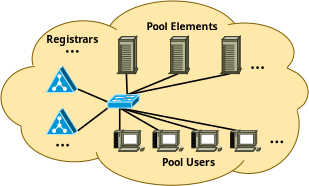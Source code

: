 <?xml version="1.0" encoding="UTF-8"?>
<dia:diagram xmlns:dia="http://www.lysator.liu.se/~alla/dia/">
  <dia:layer name="Hintergrund" visible="true">
    <dia:object type="Cisco - Cloud Gold" version="0" id="O0">
      <dia:attribute name="obj_pos">
        <dia:point val="-1.6,-0.2"/>
      </dia:attribute>
      <dia:attribute name="obj_bb">
        <dia:rectangle val="-1.601,-0.201;7.901,5.5"/>
      </dia:attribute>
      <dia:attribute name="elem_corner">
        <dia:point val="-1.6,-0.2"/>
      </dia:attribute>
      <dia:attribute name="elem_width">
        <dia:real val="9.5"/>
      </dia:attribute>
      <dia:attribute name="elem_height">
        <dia:real val="5.7"/>
      </dia:attribute>
      <dia:attribute name="line_width">
        <dia:real val="0.1"/>
      </dia:attribute>
      <dia:attribute name="line_colour">
        <dia:color val="#000000"/>
      </dia:attribute>
      <dia:attribute name="fill_colour">
        <dia:color val="#ffffff"/>
      </dia:attribute>
      <dia:attribute name="show_background">
        <dia:boolean val="true"/>
      </dia:attribute>
      <dia:attribute name="line_style">
        <dia:enum val="0"/>
        <dia:real val="1"/>
      </dia:attribute>
      <dia:attribute name="flip_horizontal">
        <dia:boolean val="false"/>
      </dia:attribute>
      <dia:attribute name="flip_vertical">
        <dia:boolean val="false"/>
      </dia:attribute>
    </dia:object>
    <dia:object type="Standard - Text" version="1" id="O1">
      <dia:attribute name="obj_pos">
        <dia:point val="6.7,4.2"/>
      </dia:attribute>
      <dia:attribute name="obj_bb">
        <dia:rectangle val="6.7,3.632;7.168,4.635"/>
      </dia:attribute>
      <dia:attribute name="text">
        <dia:composite type="text">
          <dia:attribute name="string">
            <dia:string>#...#</dia:string>
          </dia:attribute>
          <dia:attribute name="font">
            <dia:font family="serif" style="0" name="Times-Roman"/>
          </dia:attribute>
          <dia:attribute name="height">
            <dia:real val="0.8"/>
          </dia:attribute>
          <dia:attribute name="pos">
            <dia:point val="6.7,4.2"/>
          </dia:attribute>
          <dia:attribute name="color">
            <dia:color val="#000000"/>
          </dia:attribute>
          <dia:attribute name="alignment">
            <dia:enum val="0"/>
          </dia:attribute>
        </dia:composite>
      </dia:attribute>
      <dia:attribute name="valign">
        <dia:enum val="3"/>
      </dia:attribute>
    </dia:object>
    <dia:object type="Standard - Text" version="1" id="O2">
      <dia:attribute name="obj_pos">
        <dia:point val="0.3,4.3"/>
      </dia:attribute>
      <dia:attribute name="obj_bb">
        <dia:rectangle val="0.075,3.732;0.542,4.735"/>
      </dia:attribute>
      <dia:attribute name="text">
        <dia:composite type="text">
          <dia:attribute name="string">
            <dia:string>#...#</dia:string>
          </dia:attribute>
          <dia:attribute name="font">
            <dia:font family="serif" style="0" name="Times-Roman"/>
          </dia:attribute>
          <dia:attribute name="height">
            <dia:real val="0.8"/>
          </dia:attribute>
          <dia:attribute name="pos">
            <dia:point val="0.3,4.3"/>
          </dia:attribute>
          <dia:attribute name="color">
            <dia:color val="#000000"/>
          </dia:attribute>
          <dia:attribute name="alignment">
            <dia:enum val="1"/>
          </dia:attribute>
        </dia:composite>
      </dia:attribute>
      <dia:attribute name="valign">
        <dia:enum val="3"/>
      </dia:attribute>
    </dia:object>
    <dia:object type="Standard - Text" version="1" id="O3">
      <dia:attribute name="obj_pos">
        <dia:point val="6.1,1.9"/>
      </dia:attribute>
      <dia:attribute name="obj_bb">
        <dia:rectangle val="6.1,1.35;6.55,2.3"/>
      </dia:attribute>
      <dia:attribute name="text">
        <dia:composite type="text">
          <dia:attribute name="string">
            <dia:string>#...#</dia:string>
          </dia:attribute>
          <dia:attribute name="font">
            <dia:font family="serif" style="0" name="Times-Roman"/>
          </dia:attribute>
          <dia:attribute name="height">
            <dia:real val="0.8"/>
          </dia:attribute>
          <dia:attribute name="pos">
            <dia:point val="6.1,1.9"/>
          </dia:attribute>
          <dia:attribute name="color">
            <dia:color val="#000000"/>
          </dia:attribute>
          <dia:attribute name="alignment">
            <dia:enum val="0"/>
          </dia:attribute>
        </dia:composite>
      </dia:attribute>
      <dia:attribute name="valign">
        <dia:enum val="3"/>
      </dia:attribute>
    </dia:object>
    <dia:object type="Standard - Line" version="0" id="O4">
      <dia:attribute name="obj_pos">
        <dia:point val="2.279,2.048"/>
      </dia:attribute>
      <dia:attribute name="obj_bb">
        <dia:rectangle val="2.253,2.023;2.329,2.726"/>
      </dia:attribute>
      <dia:attribute name="conn_endpoints">
        <dia:point val="2.279,2.048"/>
        <dia:point val="2.303,2.7"/>
      </dia:attribute>
      <dia:attribute name="numcp">
        <dia:int val="1"/>
      </dia:attribute>
      <dia:attribute name="line_width">
        <dia:real val="0.05"/>
      </dia:attribute>
      <dia:connections>
        <dia:connection handle="0" to="O23" connection="4"/>
        <dia:connection handle="1" to="O13" connection="2"/>
      </dia:connections>
    </dia:object>
    <dia:object type="Standard - Line" version="0" id="O5">
      <dia:attribute name="obj_pos">
        <dia:point val="2.072,3.11"/>
      </dia:attribute>
      <dia:attribute name="obj_bb">
        <dia:rectangle val="2.047,3.085;2.097,3.825"/>
      </dia:attribute>
      <dia:attribute name="conn_endpoints">
        <dia:point val="2.072,3.11"/>
        <dia:point val="2.072,3.8"/>
      </dia:attribute>
      <dia:attribute name="numcp">
        <dia:int val="1"/>
      </dia:attribute>
      <dia:attribute name="line_width">
        <dia:real val="0.05"/>
      </dia:attribute>
      <dia:connections>
        <dia:connection handle="0" to="O13" connection="5"/>
        <dia:connection handle="1" to="O17" connection="2"/>
      </dia:connections>
    </dia:object>
    <dia:object type="Standard - Line" version="0" id="O6">
      <dia:attribute name="obj_pos">
        <dia:point val="0.765,2.521"/>
      </dia:attribute>
      <dia:attribute name="obj_bb">
        <dia:rectangle val="0.732,2.488;1.733,2.955"/>
      </dia:attribute>
      <dia:attribute name="conn_endpoints">
        <dia:point val="0.765,2.521"/>
        <dia:point val="1.7,2.922"/>
      </dia:attribute>
      <dia:attribute name="numcp">
        <dia:int val="1"/>
      </dia:attribute>
      <dia:attribute name="line_width">
        <dia:real val="0.05"/>
      </dia:attribute>
      <dia:connections>
        <dia:connection handle="0" to="O22" connection="4"/>
        <dia:connection handle="1" to="O13" connection="6"/>
      </dia:connections>
    </dia:object>
    <dia:object type="Standard - Line" version="0" id="O7">
      <dia:attribute name="obj_pos">
        <dia:point val="1.7,3.11"/>
      </dia:attribute>
      <dia:attribute name="obj_bb">
        <dia:rectangle val="0.73,3.075;1.735,3.856"/>
      </dia:attribute>
      <dia:attribute name="conn_endpoints">
        <dia:point val="1.7,3.11"/>
        <dia:point val="0.765,3.821"/>
      </dia:attribute>
      <dia:attribute name="numcp">
        <dia:int val="1"/>
      </dia:attribute>
      <dia:attribute name="line_width">
        <dia:real val="0.05"/>
      </dia:attribute>
      <dia:connections>
        <dia:connection handle="0" to="O13" connection="3"/>
        <dia:connection handle="1" to="O21" connection="4"/>
      </dia:connections>
    </dia:object>
    <dia:object type="Standard - Line" version="0" id="O8">
      <dia:attribute name="obj_pos">
        <dia:point val="2.303,2.7"/>
      </dia:attribute>
      <dia:attribute name="obj_bb">
        <dia:rectangle val="2.27,2.016;3.912,2.733"/>
      </dia:attribute>
      <dia:attribute name="conn_endpoints">
        <dia:point val="2.303,2.7"/>
        <dia:point val="3.879,2.048"/>
      </dia:attribute>
      <dia:attribute name="numcp">
        <dia:int val="1"/>
      </dia:attribute>
      <dia:attribute name="line_width">
        <dia:real val="0.05"/>
      </dia:attribute>
      <dia:connections>
        <dia:connection handle="0" to="O13" connection="2"/>
        <dia:connection handle="1" to="O24" connection="4"/>
      </dia:connections>
    </dia:object>
    <dia:object type="Standard - Line" version="0" id="O9">
      <dia:attribute name="obj_pos">
        <dia:point val="2.303,2.7"/>
      </dia:attribute>
      <dia:attribute name="obj_bb">
        <dia:rectangle val="2.273,2.019;5.509,2.73"/>
      </dia:attribute>
      <dia:attribute name="conn_endpoints">
        <dia:point val="2.303,2.7"/>
        <dia:point val="5.479,2.048"/>
      </dia:attribute>
      <dia:attribute name="numcp">
        <dia:int val="1"/>
      </dia:attribute>
      <dia:attribute name="line_width">
        <dia:real val="0.05"/>
      </dia:attribute>
      <dia:connections>
        <dia:connection handle="0" to="O13" connection="2"/>
        <dia:connection handle="1" to="O25" connection="4"/>
      </dia:connections>
    </dia:object>
    <dia:object type="Standard - Line" version="0" id="O10">
      <dia:attribute name="obj_pos">
        <dia:point val="2.072,3.11"/>
      </dia:attribute>
      <dia:attribute name="obj_bb">
        <dia:rectangle val="2.038,3.076;3.306,3.834"/>
      </dia:attribute>
      <dia:attribute name="conn_endpoints">
        <dia:point val="2.072,3.11"/>
        <dia:point val="3.272,3.8"/>
      </dia:attribute>
      <dia:attribute name="numcp">
        <dia:int val="1"/>
      </dia:attribute>
      <dia:attribute name="line_width">
        <dia:real val="0.05"/>
      </dia:attribute>
      <dia:connections>
        <dia:connection handle="0" to="O13" connection="5"/>
        <dia:connection handle="1" to="O18" connection="2"/>
      </dia:connections>
    </dia:object>
    <dia:object type="Standard - Line" version="0" id="O11">
      <dia:attribute name="obj_pos">
        <dia:point val="2.072,3.11"/>
      </dia:attribute>
      <dia:attribute name="obj_bb">
        <dia:rectangle val="2.041,3.079;4.503,3.831"/>
      </dia:attribute>
      <dia:attribute name="conn_endpoints">
        <dia:point val="2.072,3.11"/>
        <dia:point val="4.472,3.8"/>
      </dia:attribute>
      <dia:attribute name="numcp">
        <dia:int val="1"/>
      </dia:attribute>
      <dia:attribute name="line_width">
        <dia:real val="0.05"/>
      </dia:attribute>
      <dia:connections>
        <dia:connection handle="0" to="O13" connection="5"/>
        <dia:connection handle="1" to="O19" connection="2"/>
      </dia:connections>
    </dia:object>
    <dia:object type="Standard - Line" version="0" id="O12">
      <dia:attribute name="obj_pos">
        <dia:point val="2.072,3.11"/>
      </dia:attribute>
      <dia:attribute name="obj_bb">
        <dia:rectangle val="2.043,3.081;5.701,3.829"/>
      </dia:attribute>
      <dia:attribute name="conn_endpoints">
        <dia:point val="2.072,3.11"/>
        <dia:point val="5.672,3.8"/>
      </dia:attribute>
      <dia:attribute name="numcp">
        <dia:int val="1"/>
      </dia:attribute>
      <dia:attribute name="line_width">
        <dia:real val="0.05"/>
      </dia:attribute>
      <dia:connections>
        <dia:connection handle="0" to="O13" connection="5"/>
        <dia:connection handle="1" to="O20" connection="2"/>
      </dia:connections>
    </dia:object>
    <dia:object type="Cisco - Workgroup switch" version="0" id="O13">
      <dia:attribute name="obj_pos">
        <dia:point val="1.7,2.7"/>
      </dia:attribute>
      <dia:attribute name="obj_bb">
        <dia:rectangle val="1.7,2.7;2.676,3.11"/>
      </dia:attribute>
      <dia:attribute name="elem_corner">
        <dia:point val="1.7,2.7"/>
      </dia:attribute>
      <dia:attribute name="elem_width">
        <dia:real val="0.976"/>
      </dia:attribute>
      <dia:attribute name="elem_height">
        <dia:real val="0.41"/>
      </dia:attribute>
      <dia:attribute name="line_width">
        <dia:real val="0"/>
      </dia:attribute>
      <dia:attribute name="line_colour">
        <dia:color val="#000000"/>
      </dia:attribute>
      <dia:attribute name="fill_colour">
        <dia:color val="#ffffff"/>
      </dia:attribute>
      <dia:attribute name="show_background">
        <dia:boolean val="true"/>
      </dia:attribute>
      <dia:attribute name="line_style">
        <dia:enum val="0"/>
        <dia:real val="1"/>
      </dia:attribute>
      <dia:attribute name="flip_horizontal">
        <dia:boolean val="false"/>
      </dia:attribute>
      <dia:attribute name="flip_vertical">
        <dia:boolean val="false"/>
      </dia:attribute>
    </dia:object>
    <dia:object type="Standard - Text" version="1" id="O14">
      <dia:attribute name="obj_pos">
        <dia:point val="4,0.7"/>
      </dia:attribute>
      <dia:attribute name="obj_bb">
        <dia:rectangle val="3.15,0.45;4.85,0.95"/>
      </dia:attribute>
      <dia:attribute name="text">
        <dia:composite type="text">
          <dia:attribute name="string">
            <dia:string>#Pool Elements#</dia:string>
          </dia:attribute>
          <dia:attribute name="font">
            <dia:font family="sans" style="80" name="Helvetica-Bold"/>
          </dia:attribute>
          <dia:attribute name="height">
            <dia:real val="0.4"/>
          </dia:attribute>
          <dia:attribute name="pos">
            <dia:point val="4,0.7"/>
          </dia:attribute>
          <dia:attribute name="color">
            <dia:color val="#000000"/>
          </dia:attribute>
          <dia:attribute name="alignment">
            <dia:enum val="1"/>
          </dia:attribute>
        </dia:composite>
      </dia:attribute>
      <dia:attribute name="valign">
        <dia:enum val="3"/>
      </dia:attribute>
    </dia:object>
    <dia:object type="Standard - Text" version="1" id="O15">
      <dia:attribute name="obj_pos">
        <dia:point val="4.2,4.9"/>
      </dia:attribute>
      <dia:attribute name="obj_bb">
        <dia:rectangle val="3.6,4.65;4.8,5.15"/>
      </dia:attribute>
      <dia:attribute name="text">
        <dia:composite type="text">
          <dia:attribute name="string">
            <dia:string>#Pool Users#</dia:string>
          </dia:attribute>
          <dia:attribute name="font">
            <dia:font family="sans" style="80" name="Helvetica-Bold"/>
          </dia:attribute>
          <dia:attribute name="height">
            <dia:real val="0.4"/>
          </dia:attribute>
          <dia:attribute name="pos">
            <dia:point val="4.2,4.9"/>
          </dia:attribute>
          <dia:attribute name="color">
            <dia:color val="#000000"/>
          </dia:attribute>
          <dia:attribute name="alignment">
            <dia:enum val="1"/>
          </dia:attribute>
        </dia:composite>
      </dia:attribute>
      <dia:attribute name="valign">
        <dia:enum val="3"/>
      </dia:attribute>
    </dia:object>
    <dia:object type="Standard - Text" version="1" id="O16">
      <dia:attribute name="obj_pos">
        <dia:point val="0.6,1.1"/>
      </dia:attribute>
      <dia:attribute name="obj_bb">
        <dia:rectangle val="0,0.841;1.209,1.367"/>
      </dia:attribute>
      <dia:attribute name="text">
        <dia:composite type="text">
          <dia:attribute name="string">
            <dia:string>#Registrars#</dia:string>
          </dia:attribute>
          <dia:attribute name="font">
            <dia:font family="sans" style="80" name="Helvetica-Bold"/>
          </dia:attribute>
          <dia:attribute name="height">
            <dia:real val="0.4"/>
          </dia:attribute>
          <dia:attribute name="pos">
            <dia:point val="0.6,1.1"/>
          </dia:attribute>
          <dia:attribute name="color">
            <dia:color val="#000000"/>
          </dia:attribute>
          <dia:attribute name="alignment">
            <dia:enum val="1"/>
          </dia:attribute>
        </dia:composite>
      </dia:attribute>
      <dia:attribute name="valign">
        <dia:enum val="3"/>
      </dia:attribute>
    </dia:object>
    <dia:object type="Cisco - Macintosh" version="0" id="O17">
      <dia:attribute name="obj_pos">
        <dia:point val="1.9,3.8"/>
      </dia:attribute>
      <dia:attribute name="obj_bb">
        <dia:rectangle val="1.9,3.8;2.823,4.453"/>
      </dia:attribute>
      <dia:attribute name="elem_corner">
        <dia:point val="1.9,3.8"/>
      </dia:attribute>
      <dia:attribute name="elem_width">
        <dia:real val="0.923"/>
      </dia:attribute>
      <dia:attribute name="elem_height">
        <dia:real val="0.653"/>
      </dia:attribute>
      <dia:attribute name="line_width">
        <dia:real val="0"/>
      </dia:attribute>
      <dia:attribute name="line_colour">
        <dia:color val="#000000"/>
      </dia:attribute>
      <dia:attribute name="fill_colour">
        <dia:color val="#e5e5e5"/>
      </dia:attribute>
      <dia:attribute name="show_background">
        <dia:boolean val="true"/>
      </dia:attribute>
      <dia:attribute name="line_style">
        <dia:enum val="0"/>
        <dia:real val="1"/>
      </dia:attribute>
      <dia:attribute name="flip_horizontal">
        <dia:boolean val="false"/>
      </dia:attribute>
      <dia:attribute name="flip_vertical">
        <dia:boolean val="false"/>
      </dia:attribute>
    </dia:object>
    <dia:object type="Cisco - Macintosh" version="0" id="O18">
      <dia:attribute name="obj_pos">
        <dia:point val="3.1,3.8"/>
      </dia:attribute>
      <dia:attribute name="obj_bb">
        <dia:rectangle val="3.1,3.8;4.023,4.453"/>
      </dia:attribute>
      <dia:attribute name="elem_corner">
        <dia:point val="3.1,3.8"/>
      </dia:attribute>
      <dia:attribute name="elem_width">
        <dia:real val="0.923"/>
      </dia:attribute>
      <dia:attribute name="elem_height">
        <dia:real val="0.653"/>
      </dia:attribute>
      <dia:attribute name="line_width">
        <dia:real val="0"/>
      </dia:attribute>
      <dia:attribute name="line_colour">
        <dia:color val="#000000"/>
      </dia:attribute>
      <dia:attribute name="fill_colour">
        <dia:color val="#e5e5e5"/>
      </dia:attribute>
      <dia:attribute name="show_background">
        <dia:boolean val="true"/>
      </dia:attribute>
      <dia:attribute name="line_style">
        <dia:enum val="0"/>
        <dia:real val="1"/>
      </dia:attribute>
      <dia:attribute name="flip_horizontal">
        <dia:boolean val="false"/>
      </dia:attribute>
      <dia:attribute name="flip_vertical">
        <dia:boolean val="false"/>
      </dia:attribute>
    </dia:object>
    <dia:object type="Cisco - Macintosh" version="0" id="O19">
      <dia:attribute name="obj_pos">
        <dia:point val="4.3,3.8"/>
      </dia:attribute>
      <dia:attribute name="obj_bb">
        <dia:rectangle val="4.3,3.8;5.223,4.453"/>
      </dia:attribute>
      <dia:attribute name="elem_corner">
        <dia:point val="4.3,3.8"/>
      </dia:attribute>
      <dia:attribute name="elem_width">
        <dia:real val="0.923"/>
      </dia:attribute>
      <dia:attribute name="elem_height">
        <dia:real val="0.653"/>
      </dia:attribute>
      <dia:attribute name="line_width">
        <dia:real val="0"/>
      </dia:attribute>
      <dia:attribute name="line_colour">
        <dia:color val="#000000"/>
      </dia:attribute>
      <dia:attribute name="fill_colour">
        <dia:color val="#e5e5e5"/>
      </dia:attribute>
      <dia:attribute name="show_background">
        <dia:boolean val="true"/>
      </dia:attribute>
      <dia:attribute name="line_style">
        <dia:enum val="0"/>
        <dia:real val="1"/>
      </dia:attribute>
      <dia:attribute name="flip_horizontal">
        <dia:boolean val="false"/>
      </dia:attribute>
      <dia:attribute name="flip_vertical">
        <dia:boolean val="false"/>
      </dia:attribute>
    </dia:object>
    <dia:object type="Cisco - Macintosh" version="0" id="O20">
      <dia:attribute name="obj_pos">
        <dia:point val="5.5,3.8"/>
      </dia:attribute>
      <dia:attribute name="obj_bb">
        <dia:rectangle val="5.5,3.8;6.423,4.453"/>
      </dia:attribute>
      <dia:attribute name="elem_corner">
        <dia:point val="5.5,3.8"/>
      </dia:attribute>
      <dia:attribute name="elem_width">
        <dia:real val="0.923"/>
      </dia:attribute>
      <dia:attribute name="elem_height">
        <dia:real val="0.653"/>
      </dia:attribute>
      <dia:attribute name="line_width">
        <dia:real val="0"/>
      </dia:attribute>
      <dia:attribute name="line_colour">
        <dia:color val="#000000"/>
      </dia:attribute>
      <dia:attribute name="fill_colour">
        <dia:color val="#e5e5e5"/>
      </dia:attribute>
      <dia:attribute name="show_background">
        <dia:boolean val="true"/>
      </dia:attribute>
      <dia:attribute name="line_style">
        <dia:enum val="0"/>
        <dia:real val="1"/>
      </dia:attribute>
      <dia:attribute name="flip_horizontal">
        <dia:boolean val="false"/>
      </dia:attribute>
      <dia:attribute name="flip_vertical">
        <dia:boolean val="false"/>
      </dia:attribute>
    </dia:object>
    <dia:object type="Cisco - Directory Server" version="0" id="O21">
      <dia:attribute name="obj_pos">
        <dia:point val="-0.2,3.1"/>
      </dia:attribute>
      <dia:attribute name="obj_bb">
        <dia:rectangle val="-0.2,3.1;0.765,3.929"/>
      </dia:attribute>
      <dia:attribute name="elem_corner">
        <dia:point val="-0.2,3.1"/>
      </dia:attribute>
      <dia:attribute name="elem_width">
        <dia:real val="0.965"/>
      </dia:attribute>
      <dia:attribute name="elem_height">
        <dia:real val="0.829"/>
      </dia:attribute>
      <dia:attribute name="line_width">
        <dia:real val="0"/>
      </dia:attribute>
      <dia:attribute name="line_colour">
        <dia:color val="#ff0000"/>
      </dia:attribute>
      <dia:attribute name="fill_colour">
        <dia:color val="#e5e5e5"/>
      </dia:attribute>
      <dia:attribute name="show_background">
        <dia:boolean val="true"/>
      </dia:attribute>
      <dia:attribute name="line_style">
        <dia:enum val="0"/>
        <dia:real val="1"/>
      </dia:attribute>
      <dia:attribute name="flip_horizontal">
        <dia:boolean val="false"/>
      </dia:attribute>
      <dia:attribute name="flip_vertical">
        <dia:boolean val="false"/>
      </dia:attribute>
    </dia:object>
    <dia:object type="Cisco - Directory Server" version="0" id="O22">
      <dia:attribute name="obj_pos">
        <dia:point val="-0.2,1.8"/>
      </dia:attribute>
      <dia:attribute name="obj_bb">
        <dia:rectangle val="-0.2,1.8;0.765,2.629"/>
      </dia:attribute>
      <dia:attribute name="elem_corner">
        <dia:point val="-0.2,1.8"/>
      </dia:attribute>
      <dia:attribute name="elem_width">
        <dia:real val="0.965"/>
      </dia:attribute>
      <dia:attribute name="elem_height">
        <dia:real val="0.829"/>
      </dia:attribute>
      <dia:attribute name="line_width">
        <dia:real val="0"/>
      </dia:attribute>
      <dia:attribute name="line_colour">
        <dia:color val="#ff0000"/>
      </dia:attribute>
      <dia:attribute name="fill_colour">
        <dia:color val="#e5e5e5"/>
      </dia:attribute>
      <dia:attribute name="show_background">
        <dia:boolean val="true"/>
      </dia:attribute>
      <dia:attribute name="line_style">
        <dia:enum val="0"/>
        <dia:real val="1"/>
      </dia:attribute>
      <dia:attribute name="flip_horizontal">
        <dia:boolean val="false"/>
      </dia:attribute>
      <dia:attribute name="flip_vertical">
        <dia:boolean val="false"/>
      </dia:attribute>
    </dia:object>
    <dia:object type="Cisco - IBM Tower" version="0" id="O23">
      <dia:attribute name="obj_pos">
        <dia:point val="2,0.9"/>
      </dia:attribute>
      <dia:attribute name="obj_bb">
        <dia:rectangle val="1.634,0.037;3.478,3.045"/>
      </dia:attribute>
      <dia:attribute name="elem_corner">
        <dia:point val="2,0.9"/>
      </dia:attribute>
      <dia:attribute name="elem_width">
        <dia:real val="0.63"/>
      </dia:attribute>
      <dia:attribute name="elem_height">
        <dia:real val="1.145"/>
      </dia:attribute>
      <dia:attribute name="line_width">
        <dia:real val="0"/>
      </dia:attribute>
      <dia:attribute name="line_colour">
        <dia:color val="#000000"/>
      </dia:attribute>
      <dia:attribute name="fill_colour">
        <dia:color val="#ffffff"/>
      </dia:attribute>
      <dia:attribute name="show_background">
        <dia:boolean val="true"/>
      </dia:attribute>
      <dia:attribute name="line_style">
        <dia:enum val="0"/>
        <dia:real val="1"/>
      </dia:attribute>
      <dia:attribute name="flip_horizontal">
        <dia:boolean val="false"/>
      </dia:attribute>
      <dia:attribute name="flip_vertical">
        <dia:boolean val="false"/>
      </dia:attribute>
    </dia:object>
    <dia:object type="Cisco - IBM Tower" version="0" id="O24">
      <dia:attribute name="obj_pos">
        <dia:point val="3.6,0.9"/>
      </dia:attribute>
      <dia:attribute name="obj_bb">
        <dia:rectangle val="3.234,0.037;5.078,3.045"/>
      </dia:attribute>
      <dia:attribute name="elem_corner">
        <dia:point val="3.6,0.9"/>
      </dia:attribute>
      <dia:attribute name="elem_width">
        <dia:real val="0.63"/>
      </dia:attribute>
      <dia:attribute name="elem_height">
        <dia:real val="1.145"/>
      </dia:attribute>
      <dia:attribute name="line_width">
        <dia:real val="0"/>
      </dia:attribute>
      <dia:attribute name="line_colour">
        <dia:color val="#000000"/>
      </dia:attribute>
      <dia:attribute name="fill_colour">
        <dia:color val="#ffffff"/>
      </dia:attribute>
      <dia:attribute name="show_background">
        <dia:boolean val="true"/>
      </dia:attribute>
      <dia:attribute name="line_style">
        <dia:enum val="0"/>
        <dia:real val="1"/>
      </dia:attribute>
      <dia:attribute name="flip_horizontal">
        <dia:boolean val="false"/>
      </dia:attribute>
      <dia:attribute name="flip_vertical">
        <dia:boolean val="false"/>
      </dia:attribute>
    </dia:object>
    <dia:object type="Cisco - IBM Tower" version="0" id="O25">
      <dia:attribute name="obj_pos">
        <dia:point val="5.2,0.9"/>
      </dia:attribute>
      <dia:attribute name="obj_bb">
        <dia:rectangle val="4.834,0.037;6.678,3.045"/>
      </dia:attribute>
      <dia:attribute name="elem_corner">
        <dia:point val="5.2,0.9"/>
      </dia:attribute>
      <dia:attribute name="elem_width">
        <dia:real val="0.63"/>
      </dia:attribute>
      <dia:attribute name="elem_height">
        <dia:real val="1.145"/>
      </dia:attribute>
      <dia:attribute name="line_width">
        <dia:real val="0"/>
      </dia:attribute>
      <dia:attribute name="line_colour">
        <dia:color val="#000000"/>
      </dia:attribute>
      <dia:attribute name="fill_colour">
        <dia:color val="#ffffff"/>
      </dia:attribute>
      <dia:attribute name="show_background">
        <dia:boolean val="true"/>
      </dia:attribute>
      <dia:attribute name="line_style">
        <dia:enum val="0"/>
        <dia:real val="1"/>
      </dia:attribute>
      <dia:attribute name="flip_horizontal">
        <dia:boolean val="false"/>
      </dia:attribute>
      <dia:attribute name="flip_vertical">
        <dia:boolean val="false"/>
      </dia:attribute>
    </dia:object>
    <dia:object type="Standard - Text" version="1" id="O26">
      <dia:attribute name="obj_pos">
        <dia:point val="0.6,1.4"/>
      </dia:attribute>
      <dia:attribute name="obj_bb">
        <dia:rectangle val="0.375,0.833;0.843,1.835"/>
      </dia:attribute>
      <dia:attribute name="text">
        <dia:composite type="text">
          <dia:attribute name="string">
            <dia:string>#...#</dia:string>
          </dia:attribute>
          <dia:attribute name="font">
            <dia:font family="serif" style="0" name="Times-Roman"/>
          </dia:attribute>
          <dia:attribute name="height">
            <dia:real val="0.8"/>
          </dia:attribute>
          <dia:attribute name="pos">
            <dia:point val="0.6,1.4"/>
          </dia:attribute>
          <dia:attribute name="color">
            <dia:color val="#000000"/>
          </dia:attribute>
          <dia:attribute name="alignment">
            <dia:enum val="1"/>
          </dia:attribute>
        </dia:composite>
      </dia:attribute>
      <dia:attribute name="valign">
        <dia:enum val="3"/>
      </dia:attribute>
    </dia:object>
  </dia:layer>
</dia:diagram>
